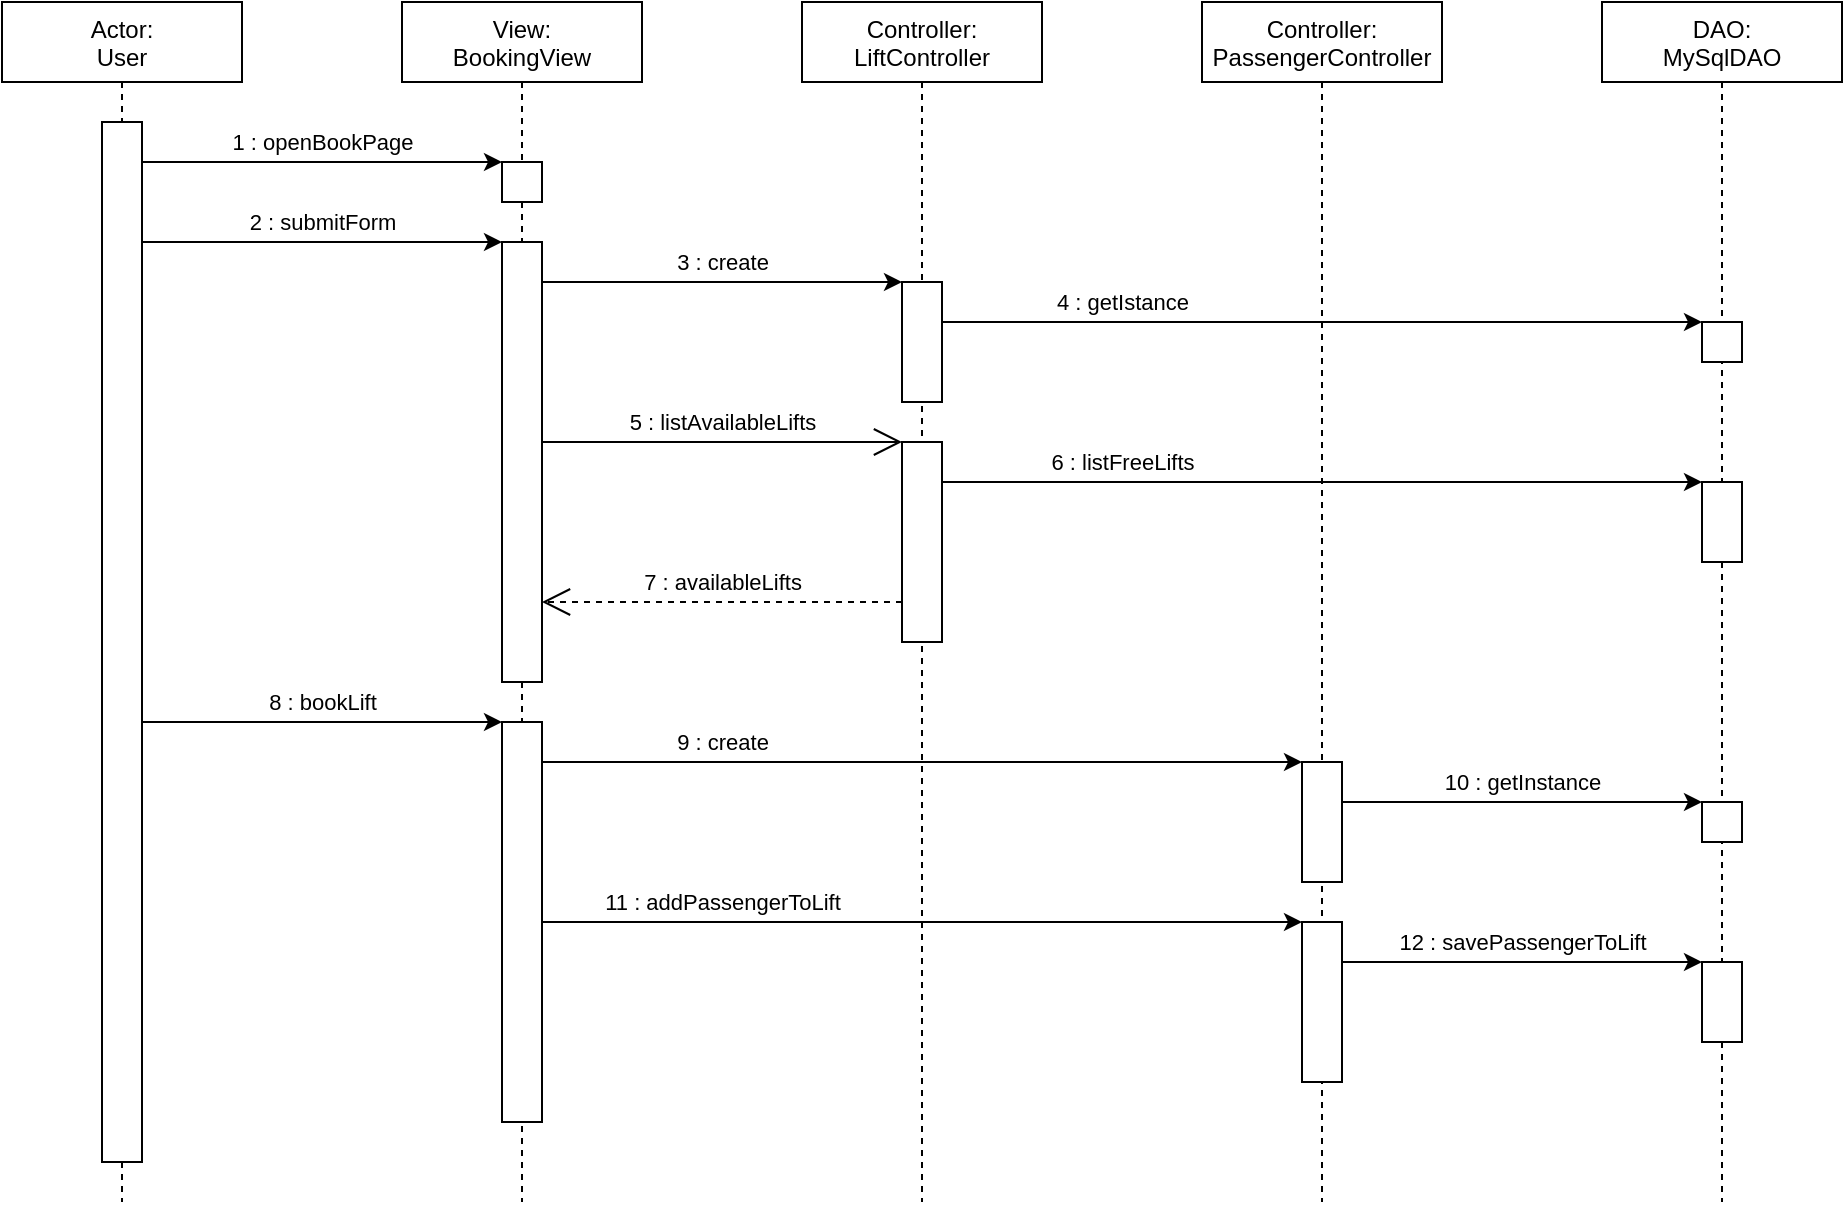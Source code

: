 <mxfile version="13.6.9" type="device"><diagram id="kgpKYQtTHZ0yAKxKKP6v" name="Page-1"><mxGraphModel dx="868" dy="459" grid="1" gridSize="10" guides="1" tooltips="1" connect="1" arrows="1" fold="1" page="1" pageScale="1" pageWidth="850" pageHeight="1100" math="0" shadow="0"><root><mxCell id="0"/><mxCell id="1" parent="0"/><mxCell id="3nuBFxr9cyL0pnOWT2aG-1" value="Actor:&#10;User" style="shape=umlLifeline;perimeter=lifelinePerimeter;container=1;collapsible=0;recursiveResize=0;rounded=0;shadow=0;strokeWidth=1;" parent="1" vertex="1"><mxGeometry x="40" y="80" width="120" height="600" as="geometry"/></mxCell><mxCell id="kU67xn4n7AAgWdO9d5SS-16" value="2 : submitForm" style="endArrow=classic;html=1;entryX=0;entryY=0;entryDx=0;entryDy=0;" parent="3nuBFxr9cyL0pnOWT2aG-1" target="kU67xn4n7AAgWdO9d5SS-15" edge="1"><mxGeometry y="10" width="50" height="50" relative="1" as="geometry"><mxPoint x="70" y="120" as="sourcePoint"/><mxPoint x="150" y="120" as="targetPoint"/><mxPoint as="offset"/></mxGeometry></mxCell><mxCell id="kU67xn4n7AAgWdO9d5SS-46" value="8 : bookLift" style="endArrow=classic;html=1;entryX=0;entryY=0;entryDx=0;entryDy=0;" parent="3nuBFxr9cyL0pnOWT2aG-1" target="kU67xn4n7AAgWdO9d5SS-42" edge="1"><mxGeometry y="10" width="50" height="50" relative="1" as="geometry"><mxPoint x="70" y="360" as="sourcePoint"/><mxPoint x="190" y="330" as="targetPoint"/><mxPoint as="offset"/></mxGeometry></mxCell><mxCell id="3nuBFxr9cyL0pnOWT2aG-5" value="View:&#10;BookingView" style="shape=umlLifeline;perimeter=lifelinePerimeter;container=1;collapsible=0;recursiveResize=0;rounded=0;shadow=0;strokeWidth=1;" parent="1" vertex="1"><mxGeometry x="240" y="80" width="120" height="600" as="geometry"/></mxCell><mxCell id="kU67xn4n7AAgWdO9d5SS-13" value="" style="rounded=0;whiteSpace=wrap;html=1;" parent="3nuBFxr9cyL0pnOWT2aG-5" vertex="1"><mxGeometry x="50" y="80" width="20" height="20" as="geometry"/></mxCell><mxCell id="kU67xn4n7AAgWdO9d5SS-18" value="3 : create" style="endArrow=classic;html=1;entryX=0;entryY=0;entryDx=0;entryDy=0;" parent="3nuBFxr9cyL0pnOWT2aG-5" target="kU67xn4n7AAgWdO9d5SS-17" edge="1"><mxGeometry y="10" width="50" height="50" relative="1" as="geometry"><mxPoint x="70" y="140" as="sourcePoint"/><mxPoint x="150" y="140" as="targetPoint"/><mxPoint as="offset"/></mxGeometry></mxCell><mxCell id="kU67xn4n7AAgWdO9d5SS-25" value="5 : listAvailableLifts" style="endArrow=open;endFill=1;endSize=12;html=1;entryX=0;entryY=0;entryDx=0;entryDy=0;" parent="3nuBFxr9cyL0pnOWT2aG-5" target="kU67xn4n7AAgWdO9d5SS-26" edge="1"><mxGeometry y="10" width="160" relative="1" as="geometry"><mxPoint x="70" y="220" as="sourcePoint"/><mxPoint x="160" y="220" as="targetPoint"/><mxPoint as="offset"/></mxGeometry></mxCell><mxCell id="kU67xn4n7AAgWdO9d5SS-15" value="" style="rounded=0;whiteSpace=wrap;html=1;" parent="3nuBFxr9cyL0pnOWT2aG-5" vertex="1"><mxGeometry x="50" y="120" width="20" height="220" as="geometry"/></mxCell><mxCell id="kU67xn4n7AAgWdO9d5SS-42" value="" style="rounded=0;whiteSpace=wrap;html=1;" parent="3nuBFxr9cyL0pnOWT2aG-5" vertex="1"><mxGeometry x="50" y="360" width="20" height="200" as="geometry"/></mxCell><mxCell id="kU67xn4n7AAgWdO9d5SS-48" value="9 : create" style="endArrow=classic;html=1;entryX=0;entryY=0;entryDx=0;entryDy=0;" parent="3nuBFxr9cyL0pnOWT2aG-5" target="kU67xn4n7AAgWdO9d5SS-44" edge="1"><mxGeometry x="-0.526" y="10" width="50" height="50" relative="1" as="geometry"><mxPoint x="70" y="380" as="sourcePoint"/><mxPoint x="150" y="380" as="targetPoint"/><mxPoint as="offset"/></mxGeometry></mxCell><mxCell id="kU67xn4n7AAgWdO9d5SS-8" value="Controller: &#10;LiftController" style="shape=umlLifeline;perimeter=lifelinePerimeter;container=1;collapsible=0;recursiveResize=0;rounded=0;shadow=0;strokeWidth=1;" parent="1" vertex="1"><mxGeometry x="440" y="80" width="120" height="600" as="geometry"/></mxCell><mxCell id="kU67xn4n7AAgWdO9d5SS-17" value="" style="rounded=0;whiteSpace=wrap;html=1;" parent="kU67xn4n7AAgWdO9d5SS-8" vertex="1"><mxGeometry x="50" y="140" width="20" height="60" as="geometry"/></mxCell><mxCell id="kU67xn4n7AAgWdO9d5SS-20" value="4 : getIstance" style="endArrow=classic;html=1;entryX=0;entryY=0;entryDx=0;entryDy=0;" parent="kU67xn4n7AAgWdO9d5SS-8" target="kU67xn4n7AAgWdO9d5SS-19" edge="1"><mxGeometry x="-0.526" y="10" width="50" height="50" relative="1" as="geometry"><mxPoint x="70" y="160" as="sourcePoint"/><mxPoint x="150" y="160" as="targetPoint"/><mxPoint as="offset"/></mxGeometry></mxCell><mxCell id="kU67xn4n7AAgWdO9d5SS-26" value="" style="rounded=0;whiteSpace=wrap;html=1;" parent="kU67xn4n7AAgWdO9d5SS-8" vertex="1"><mxGeometry x="50" y="220" width="20" height="100" as="geometry"/></mxCell><mxCell id="kU67xn4n7AAgWdO9d5SS-28" value="6 : listFreeLifts" style="endArrow=classic;html=1;entryX=0;entryY=0;entryDx=0;entryDy=0;" parent="kU67xn4n7AAgWdO9d5SS-8" target="kU67xn4n7AAgWdO9d5SS-29" edge="1"><mxGeometry x="-0.526" y="10" width="50" height="50" relative="1" as="geometry"><mxPoint x="70" y="240" as="sourcePoint"/><mxPoint x="150" y="240" as="targetPoint"/><mxPoint as="offset"/></mxGeometry></mxCell><mxCell id="kU67xn4n7AAgWdO9d5SS-9" value="DAO:&#10;MySqlDAO" style="shape=umlLifeline;perimeter=lifelinePerimeter;container=1;collapsible=0;recursiveResize=0;rounded=0;shadow=0;strokeWidth=1;" parent="1" vertex="1"><mxGeometry x="840" y="80" width="120" height="600" as="geometry"/></mxCell><mxCell id="kU67xn4n7AAgWdO9d5SS-19" value="" style="rounded=0;whiteSpace=wrap;html=1;" parent="kU67xn4n7AAgWdO9d5SS-9" vertex="1"><mxGeometry x="50" y="160" width="20" height="20" as="geometry"/></mxCell><mxCell id="kU67xn4n7AAgWdO9d5SS-29" value="" style="rounded=0;whiteSpace=wrap;html=1;" parent="kU67xn4n7AAgWdO9d5SS-9" vertex="1"><mxGeometry x="50" y="240" width="20" height="40" as="geometry"/></mxCell><mxCell id="kU67xn4n7AAgWdO9d5SS-50" value="" style="rounded=0;whiteSpace=wrap;html=1;" parent="kU67xn4n7AAgWdO9d5SS-9" vertex="1"><mxGeometry x="50" y="400" width="20" height="20" as="geometry"/></mxCell><mxCell id="kU67xn4n7AAgWdO9d5SS-53" value="" style="rounded=0;whiteSpace=wrap;html=1;" parent="kU67xn4n7AAgWdO9d5SS-9" vertex="1"><mxGeometry x="50" y="480" width="20" height="40" as="geometry"/></mxCell><mxCell id="kU67xn4n7AAgWdO9d5SS-10" value="" style="rounded=0;whiteSpace=wrap;html=1;" parent="1" vertex="1"><mxGeometry x="90" y="140" width="20" height="520" as="geometry"/></mxCell><mxCell id="kU67xn4n7AAgWdO9d5SS-12" value="" style="endArrow=classic;html=1;" parent="1" edge="1"><mxGeometry width="50" height="50" relative="1" as="geometry"><mxPoint x="110" y="160" as="sourcePoint"/><mxPoint x="290" y="160" as="targetPoint"/></mxGeometry></mxCell><mxCell id="kU67xn4n7AAgWdO9d5SS-14" value="1 : openBookPage" style="edgeLabel;html=1;align=center;verticalAlign=middle;resizable=0;points=[];" parent="kU67xn4n7AAgWdO9d5SS-12" vertex="1" connectable="0"><mxGeometry x="0.128" y="2" relative="1" as="geometry"><mxPoint x="-11.43" y="-8" as="offset"/></mxGeometry></mxCell><mxCell id="kU67xn4n7AAgWdO9d5SS-31" value="7 : availableLifts" style="endArrow=open;endFill=1;endSize=12;html=1;exitX=0;exitY=0.8;exitDx=0;exitDy=0;jumpStyle=none;dashed=1;exitPerimeter=0;" parent="1" source="kU67xn4n7AAgWdO9d5SS-26" edge="1"><mxGeometry x="0.005" y="-10" width="160" relative="1" as="geometry"><mxPoint x="370" y="380" as="sourcePoint"/><mxPoint x="310" y="380" as="targetPoint"/><mxPoint as="offset"/></mxGeometry></mxCell><mxCell id="kU67xn4n7AAgWdO9d5SS-35" value="Controller:&#10;PassengerController" style="shape=umlLifeline;perimeter=lifelinePerimeter;container=1;collapsible=0;recursiveResize=0;rounded=0;shadow=0;strokeWidth=1;" parent="1" vertex="1"><mxGeometry x="640" y="80" width="120" height="600" as="geometry"/></mxCell><mxCell id="kU67xn4n7AAgWdO9d5SS-44" value="" style="rounded=0;whiteSpace=wrap;html=1;" parent="kU67xn4n7AAgWdO9d5SS-35" vertex="1"><mxGeometry x="50" y="380" width="20" height="60" as="geometry"/></mxCell><mxCell id="kU67xn4n7AAgWdO9d5SS-49" value="10 : getInstance" style="endArrow=classic;html=1;entryX=0;entryY=0;entryDx=0;entryDy=0;" parent="kU67xn4n7AAgWdO9d5SS-35" target="kU67xn4n7AAgWdO9d5SS-50" edge="1"><mxGeometry y="10" width="50" height="50" relative="1" as="geometry"><mxPoint x="70" y="400" as="sourcePoint"/><mxPoint x="150" y="400" as="targetPoint"/><mxPoint as="offset"/></mxGeometry></mxCell><mxCell id="kU67xn4n7AAgWdO9d5SS-51" value="" style="rounded=0;whiteSpace=wrap;html=1;" parent="kU67xn4n7AAgWdO9d5SS-35" vertex="1"><mxGeometry x="50" y="460" width="20" height="80" as="geometry"/></mxCell><mxCell id="kU67xn4n7AAgWdO9d5SS-54" value="12 : savePassengerToLift" style="endArrow=classic;html=1;entryX=0;entryY=0;entryDx=0;entryDy=0;" parent="kU67xn4n7AAgWdO9d5SS-35" target="kU67xn4n7AAgWdO9d5SS-53" edge="1"><mxGeometry y="10" width="50" height="50" relative="1" as="geometry"><mxPoint x="70" y="480" as="sourcePoint"/><mxPoint x="150" y="480" as="targetPoint"/><mxPoint as="offset"/></mxGeometry></mxCell><mxCell id="kU67xn4n7AAgWdO9d5SS-52" value="11 : addPassengerToLift" style="endArrow=classic;html=1;entryX=0;entryY=0;entryDx=0;entryDy=0;" parent="1" target="kU67xn4n7AAgWdO9d5SS-51" edge="1"><mxGeometry x="-0.526" y="10" width="50" height="50" relative="1" as="geometry"><mxPoint x="310" y="540" as="sourcePoint"/><mxPoint x="390" y="540" as="targetPoint"/><mxPoint as="offset"/></mxGeometry></mxCell></root></mxGraphModel></diagram></mxfile>